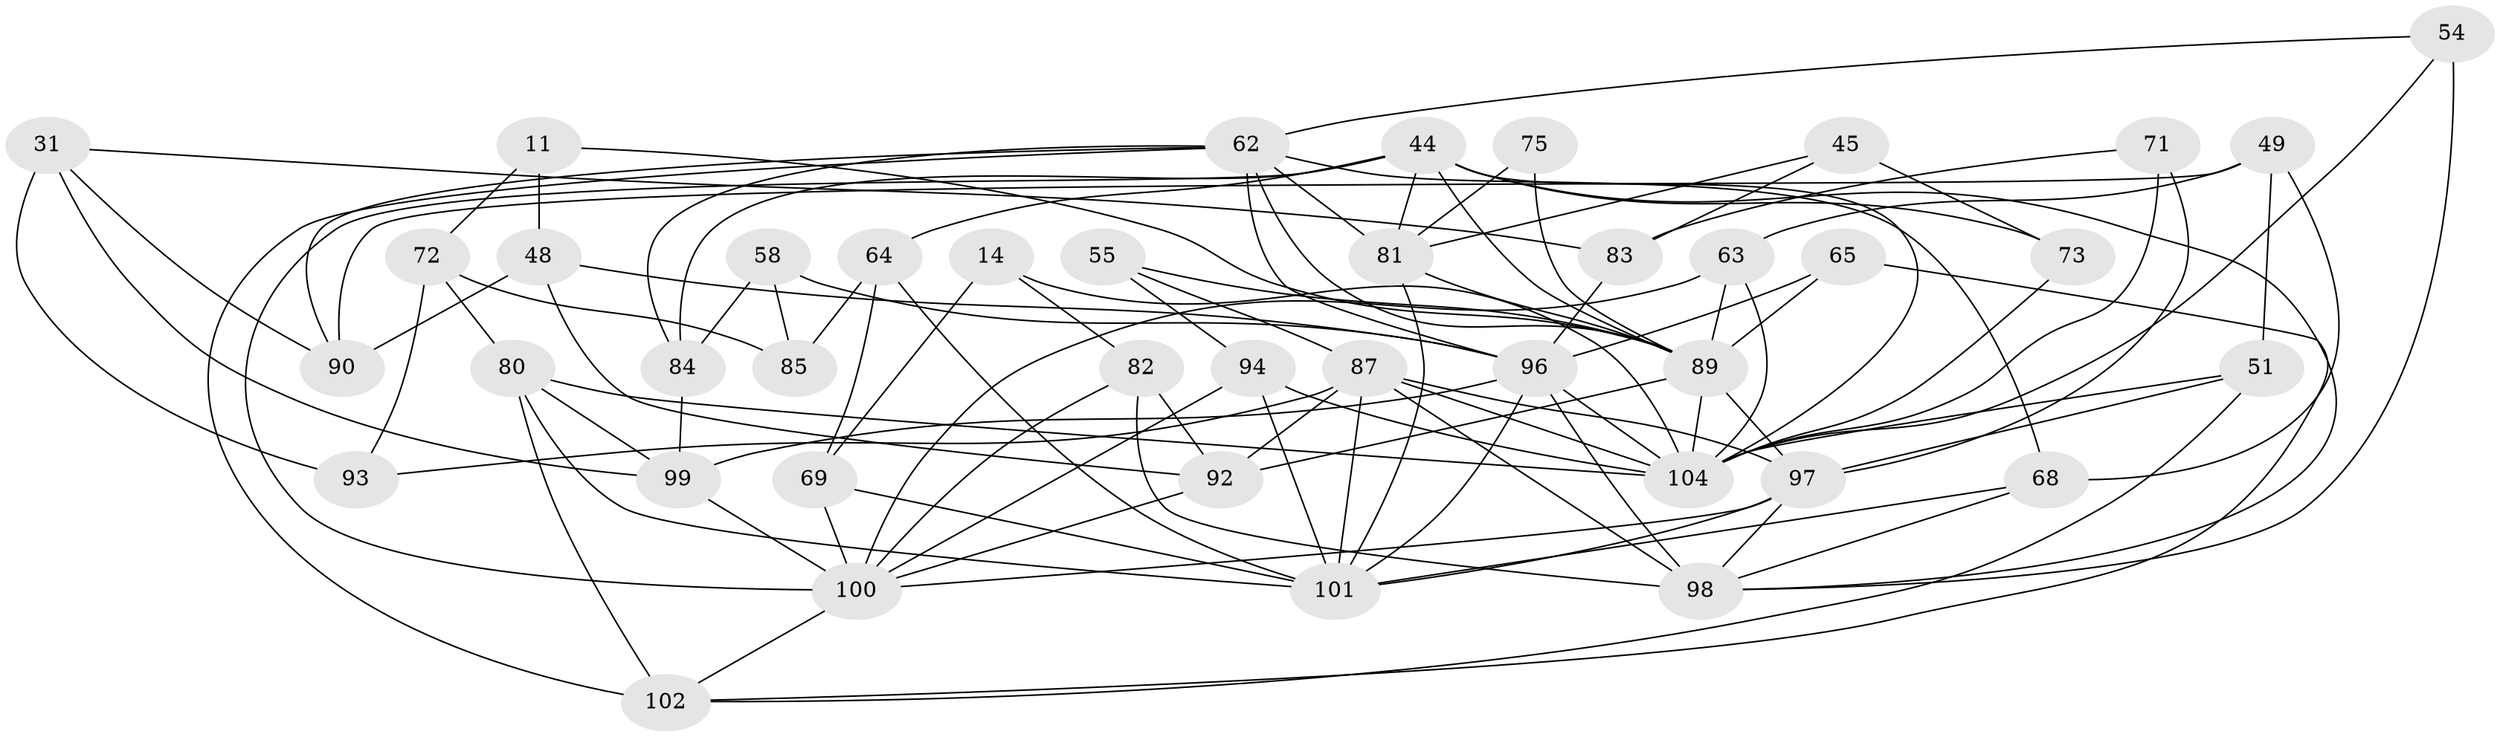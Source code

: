 // original degree distribution, {4: 1.0}
// Generated by graph-tools (version 1.1) at 2025/01/03/04/25 22:01:15]
// undirected, 41 vertices, 102 edges
graph export_dot {
graph [start="1"]
  node [color=gray90,style=filled];
  11;
  14;
  31 [super="+26"];
  44 [super="+4+40"];
  45;
  48 [super="+5"];
  49;
  51;
  54;
  55;
  58;
  62 [super="+12+27"];
  63;
  64 [super="+52"];
  65;
  68;
  69 [super="+66"];
  71;
  72;
  73 [super="+20"];
  75;
  80 [super="+2+32"];
  81 [super="+46"];
  82 [super="+1"];
  83;
  84;
  85 [super="+59"];
  87 [super="+78+70"];
  89 [super="+74+77+30+24"];
  90;
  92 [super="+91"];
  93;
  94 [super="+21"];
  96 [super="+34+53"];
  97 [super="+88"];
  98 [super="+33+57"];
  99 [super="+15"];
  100 [super="+67+50+60"];
  101 [super="+56+95"];
  102 [super="+13"];
  104 [super="+79+103"];
  11 -- 48 [weight=2];
  11 -- 72;
  11 -- 89;
  14 -- 69;
  14 -- 82 [weight=2];
  14 -- 104;
  31 -- 93 [weight=2];
  31 -- 99 [weight=2];
  31 -- 83;
  31 -- 90;
  44 -- 73 [weight=3];
  44 -- 64;
  44 -- 84;
  44 -- 100 [weight=3];
  44 -- 89 [weight=2];
  44 -- 98;
  44 -- 104 [weight=2];
  44 -- 81;
  45 -- 73 [weight=2];
  45 -- 81;
  45 -- 83;
  48 -- 90;
  48 -- 92;
  48 -- 96 [weight=2];
  49 -- 51;
  49 -- 90;
  49 -- 68;
  49 -- 63;
  51 -- 102;
  51 -- 97;
  51 -- 104;
  54 -- 62;
  54 -- 98;
  54 -- 104 [weight=2];
  55 -- 94 [weight=2];
  55 -- 89;
  55 -- 87;
  58 -- 84;
  58 -- 85 [weight=2];
  58 -- 96;
  62 -- 84;
  62 -- 90;
  62 -- 102;
  62 -- 89;
  62 -- 68;
  62 -- 96;
  62 -- 81;
  63 -- 89;
  63 -- 100;
  63 -- 104;
  64 -- 85 [weight=3];
  64 -- 69;
  64 -- 101;
  65 -- 89 [weight=2];
  65 -- 102;
  65 -- 96;
  68 -- 101;
  68 -- 98;
  69 -- 100 [weight=2];
  69 -- 101 [weight=2];
  71 -- 83;
  71 -- 97;
  71 -- 104 [weight=2];
  72 -- 80;
  72 -- 93;
  72 -- 85;
  73 -- 104;
  75 -- 89 [weight=3];
  75 -- 81;
  80 -- 102 [weight=2];
  80 -- 101 [weight=2];
  80 -- 99;
  80 -- 104 [weight=2];
  81 -- 89;
  81 -- 101;
  82 -- 100;
  82 -- 92 [weight=2];
  82 -- 98;
  83 -- 96;
  84 -- 99;
  87 -- 93;
  87 -- 104 [weight=2];
  87 -- 98 [weight=2];
  87 -- 92 [weight=2];
  87 -- 97;
  87 -- 101;
  89 -- 92 [weight=3];
  89 -- 97 [weight=2];
  89 -- 104;
  92 -- 100 [weight=2];
  94 -- 100;
  94 -- 101 [weight=2];
  94 -- 104;
  96 -- 101 [weight=2];
  96 -- 98 [weight=3];
  96 -- 99;
  96 -- 104 [weight=2];
  97 -- 98 [weight=3];
  97 -- 100 [weight=2];
  97 -- 101 [weight=2];
  99 -- 100;
  100 -- 102;
}
